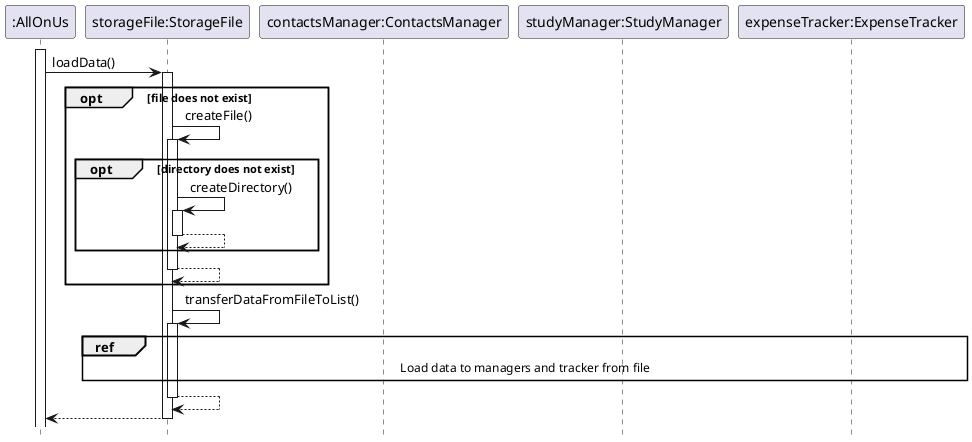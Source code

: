 @startuml
'https://plantuml.com/sequence-diagram


participant ":AllOnUs"
participant "storageFile:StorageFile"
participant "contactsManager:ContactsManager"
participant "studyManager:StudyManager"
participant "expenseTracker:ExpenseTracker"

hide footbox
activate ":AllOnUs"

":AllOnUs" -> "storageFile:StorageFile"++: loadData()
opt file does not exist
    "storageFile:StorageFile" -> "storageFile:StorageFile" ++: createFile()
    opt directory does not exist
        "storageFile:StorageFile" -> "storageFile:StorageFile" ++: createDirectory()
        "storageFile:StorageFile" --> "storageFile:StorageFile" --:
    end
    "storageFile:StorageFile" --> "storageFile:StorageFile" --:
end

"storageFile:StorageFile" -> "storageFile:StorageFile" ++: transferDataFromFileToList()

ref over "contactsManager:ContactsManager", "studyManager:StudyManager", "expenseTracker:ExpenseTracker", "storageFile:StorageFile"
Load data to managers and tracker from file
end

"storageFile:StorageFile" --> "storageFile:StorageFile" --
":AllOnUs"<--"storageFile:StorageFile" --:


@enduml